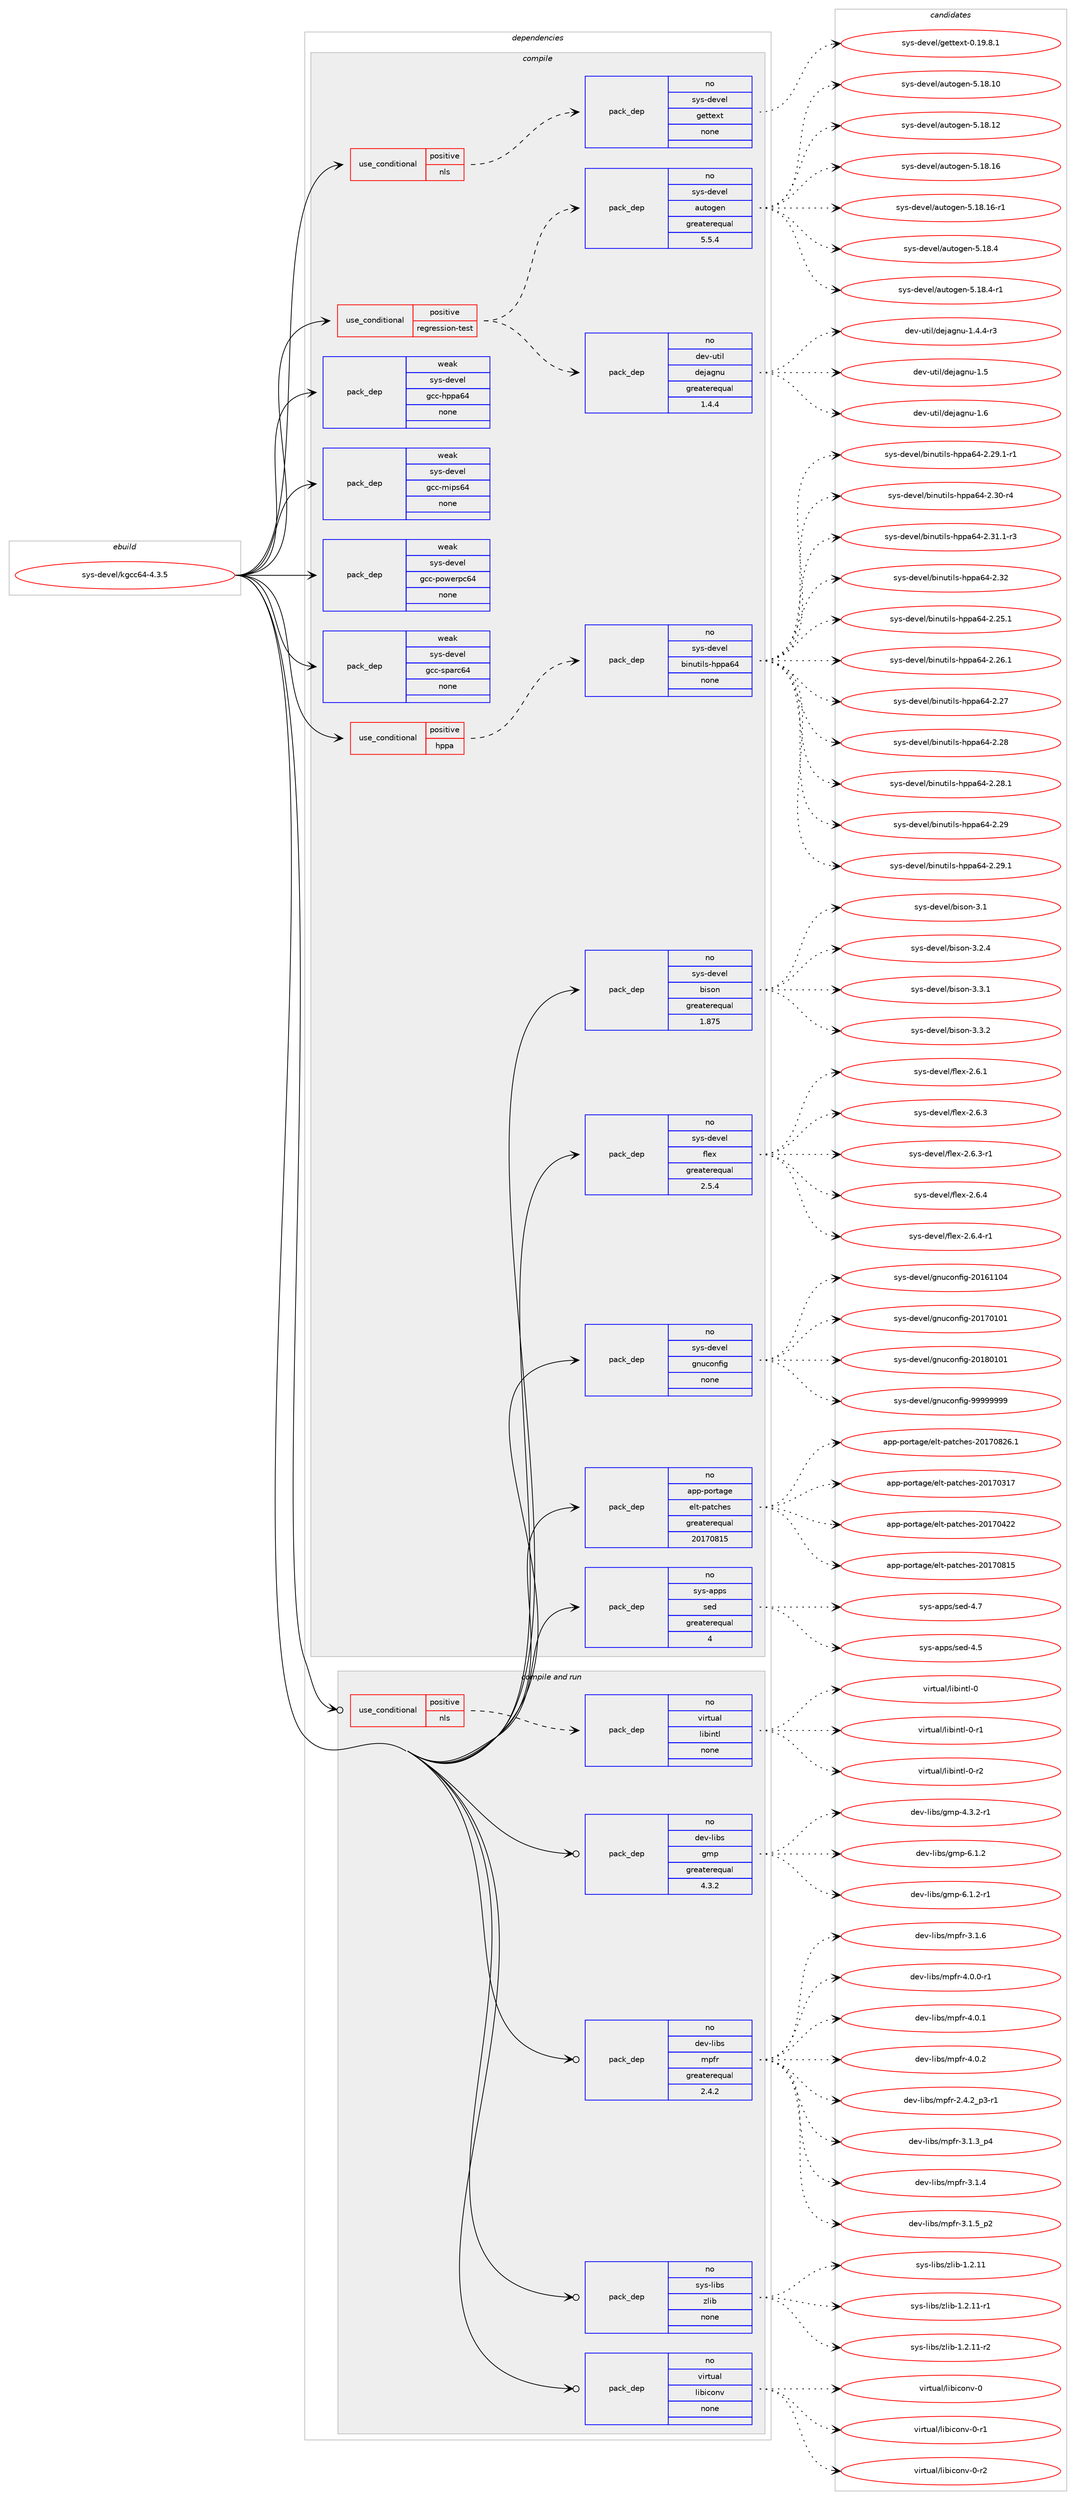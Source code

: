 digraph prolog {

# *************
# Graph options
# *************

newrank=true;
concentrate=true;
compound=true;
graph [rankdir=LR,fontname=Helvetica,fontsize=10,ranksep=1.5];#, ranksep=2.5, nodesep=0.2];
edge  [arrowhead=vee];
node  [fontname=Helvetica,fontsize=10];

# **********
# The ebuild
# **********

subgraph cluster_leftcol {
color=gray;
rank=same;
label=<<i>ebuild</i>>;
id [label="sys-devel/kgcc64-4.3.5", color=red, width=4, href="../sys-devel/kgcc64-4.3.5.svg"];
}

# ****************
# The dependencies
# ****************

subgraph cluster_midcol {
color=gray;
label=<<i>dependencies</i>>;
subgraph cluster_compile {
fillcolor="#eeeeee";
style=filled;
label=<<i>compile</i>>;
subgraph cond459909 {
dependency1728791 [label=<<TABLE BORDER="0" CELLBORDER="1" CELLSPACING="0" CELLPADDING="4"><TR><TD ROWSPAN="3" CELLPADDING="10">use_conditional</TD></TR><TR><TD>positive</TD></TR><TR><TD>hppa</TD></TR></TABLE>>, shape=none, color=red];
subgraph pack1240566 {
dependency1728792 [label=<<TABLE BORDER="0" CELLBORDER="1" CELLSPACING="0" CELLPADDING="4" WIDTH="220"><TR><TD ROWSPAN="6" CELLPADDING="30">pack_dep</TD></TR><TR><TD WIDTH="110">no</TD></TR><TR><TD>sys-devel</TD></TR><TR><TD>binutils-hppa64</TD></TR><TR><TD>none</TD></TR><TR><TD></TD></TR></TABLE>>, shape=none, color=blue];
}
dependency1728791:e -> dependency1728792:w [weight=20,style="dashed",arrowhead="vee"];
}
id:e -> dependency1728791:w [weight=20,style="solid",arrowhead="vee"];
subgraph cond459910 {
dependency1728793 [label=<<TABLE BORDER="0" CELLBORDER="1" CELLSPACING="0" CELLPADDING="4"><TR><TD ROWSPAN="3" CELLPADDING="10">use_conditional</TD></TR><TR><TD>positive</TD></TR><TR><TD>nls</TD></TR></TABLE>>, shape=none, color=red];
subgraph pack1240567 {
dependency1728794 [label=<<TABLE BORDER="0" CELLBORDER="1" CELLSPACING="0" CELLPADDING="4" WIDTH="220"><TR><TD ROWSPAN="6" CELLPADDING="30">pack_dep</TD></TR><TR><TD WIDTH="110">no</TD></TR><TR><TD>sys-devel</TD></TR><TR><TD>gettext</TD></TR><TR><TD>none</TD></TR><TR><TD></TD></TR></TABLE>>, shape=none, color=blue];
}
dependency1728793:e -> dependency1728794:w [weight=20,style="dashed",arrowhead="vee"];
}
id:e -> dependency1728793:w [weight=20,style="solid",arrowhead="vee"];
subgraph cond459911 {
dependency1728795 [label=<<TABLE BORDER="0" CELLBORDER="1" CELLSPACING="0" CELLPADDING="4"><TR><TD ROWSPAN="3" CELLPADDING="10">use_conditional</TD></TR><TR><TD>positive</TD></TR><TR><TD>regression-test</TD></TR></TABLE>>, shape=none, color=red];
subgraph pack1240568 {
dependency1728796 [label=<<TABLE BORDER="0" CELLBORDER="1" CELLSPACING="0" CELLPADDING="4" WIDTH="220"><TR><TD ROWSPAN="6" CELLPADDING="30">pack_dep</TD></TR><TR><TD WIDTH="110">no</TD></TR><TR><TD>dev-util</TD></TR><TR><TD>dejagnu</TD></TR><TR><TD>greaterequal</TD></TR><TR><TD>1.4.4</TD></TR></TABLE>>, shape=none, color=blue];
}
dependency1728795:e -> dependency1728796:w [weight=20,style="dashed",arrowhead="vee"];
subgraph pack1240569 {
dependency1728797 [label=<<TABLE BORDER="0" CELLBORDER="1" CELLSPACING="0" CELLPADDING="4" WIDTH="220"><TR><TD ROWSPAN="6" CELLPADDING="30">pack_dep</TD></TR><TR><TD WIDTH="110">no</TD></TR><TR><TD>sys-devel</TD></TR><TR><TD>autogen</TD></TR><TR><TD>greaterequal</TD></TR><TR><TD>5.5.4</TD></TR></TABLE>>, shape=none, color=blue];
}
dependency1728795:e -> dependency1728797:w [weight=20,style="dashed",arrowhead="vee"];
}
id:e -> dependency1728795:w [weight=20,style="solid",arrowhead="vee"];
subgraph pack1240570 {
dependency1728798 [label=<<TABLE BORDER="0" CELLBORDER="1" CELLSPACING="0" CELLPADDING="4" WIDTH="220"><TR><TD ROWSPAN="6" CELLPADDING="30">pack_dep</TD></TR><TR><TD WIDTH="110">no</TD></TR><TR><TD>app-portage</TD></TR><TR><TD>elt-patches</TD></TR><TR><TD>greaterequal</TD></TR><TR><TD>20170815</TD></TR></TABLE>>, shape=none, color=blue];
}
id:e -> dependency1728798:w [weight=20,style="solid",arrowhead="vee"];
subgraph pack1240571 {
dependency1728799 [label=<<TABLE BORDER="0" CELLBORDER="1" CELLSPACING="0" CELLPADDING="4" WIDTH="220"><TR><TD ROWSPAN="6" CELLPADDING="30">pack_dep</TD></TR><TR><TD WIDTH="110">no</TD></TR><TR><TD>sys-apps</TD></TR><TR><TD>sed</TD></TR><TR><TD>greaterequal</TD></TR><TR><TD>4</TD></TR></TABLE>>, shape=none, color=blue];
}
id:e -> dependency1728799:w [weight=20,style="solid",arrowhead="vee"];
subgraph pack1240572 {
dependency1728800 [label=<<TABLE BORDER="0" CELLBORDER="1" CELLSPACING="0" CELLPADDING="4" WIDTH="220"><TR><TD ROWSPAN="6" CELLPADDING="30">pack_dep</TD></TR><TR><TD WIDTH="110">no</TD></TR><TR><TD>sys-devel</TD></TR><TR><TD>bison</TD></TR><TR><TD>greaterequal</TD></TR><TR><TD>1.875</TD></TR></TABLE>>, shape=none, color=blue];
}
id:e -> dependency1728800:w [weight=20,style="solid",arrowhead="vee"];
subgraph pack1240573 {
dependency1728801 [label=<<TABLE BORDER="0" CELLBORDER="1" CELLSPACING="0" CELLPADDING="4" WIDTH="220"><TR><TD ROWSPAN="6" CELLPADDING="30">pack_dep</TD></TR><TR><TD WIDTH="110">no</TD></TR><TR><TD>sys-devel</TD></TR><TR><TD>flex</TD></TR><TR><TD>greaterequal</TD></TR><TR><TD>2.5.4</TD></TR></TABLE>>, shape=none, color=blue];
}
id:e -> dependency1728801:w [weight=20,style="solid",arrowhead="vee"];
subgraph pack1240574 {
dependency1728802 [label=<<TABLE BORDER="0" CELLBORDER="1" CELLSPACING="0" CELLPADDING="4" WIDTH="220"><TR><TD ROWSPAN="6" CELLPADDING="30">pack_dep</TD></TR><TR><TD WIDTH="110">no</TD></TR><TR><TD>sys-devel</TD></TR><TR><TD>gnuconfig</TD></TR><TR><TD>none</TD></TR><TR><TD></TD></TR></TABLE>>, shape=none, color=blue];
}
id:e -> dependency1728802:w [weight=20,style="solid",arrowhead="vee"];
subgraph pack1240575 {
dependency1728803 [label=<<TABLE BORDER="0" CELLBORDER="1" CELLSPACING="0" CELLPADDING="4" WIDTH="220"><TR><TD ROWSPAN="6" CELLPADDING="30">pack_dep</TD></TR><TR><TD WIDTH="110">weak</TD></TR><TR><TD>sys-devel</TD></TR><TR><TD>gcc-hppa64</TD></TR><TR><TD>none</TD></TR><TR><TD></TD></TR></TABLE>>, shape=none, color=blue];
}
id:e -> dependency1728803:w [weight=20,style="solid",arrowhead="vee"];
subgraph pack1240576 {
dependency1728804 [label=<<TABLE BORDER="0" CELLBORDER="1" CELLSPACING="0" CELLPADDING="4" WIDTH="220"><TR><TD ROWSPAN="6" CELLPADDING="30">pack_dep</TD></TR><TR><TD WIDTH="110">weak</TD></TR><TR><TD>sys-devel</TD></TR><TR><TD>gcc-mips64</TD></TR><TR><TD>none</TD></TR><TR><TD></TD></TR></TABLE>>, shape=none, color=blue];
}
id:e -> dependency1728804:w [weight=20,style="solid",arrowhead="vee"];
subgraph pack1240577 {
dependency1728805 [label=<<TABLE BORDER="0" CELLBORDER="1" CELLSPACING="0" CELLPADDING="4" WIDTH="220"><TR><TD ROWSPAN="6" CELLPADDING="30">pack_dep</TD></TR><TR><TD WIDTH="110">weak</TD></TR><TR><TD>sys-devel</TD></TR><TR><TD>gcc-powerpc64</TD></TR><TR><TD>none</TD></TR><TR><TD></TD></TR></TABLE>>, shape=none, color=blue];
}
id:e -> dependency1728805:w [weight=20,style="solid",arrowhead="vee"];
subgraph pack1240578 {
dependency1728806 [label=<<TABLE BORDER="0" CELLBORDER="1" CELLSPACING="0" CELLPADDING="4" WIDTH="220"><TR><TD ROWSPAN="6" CELLPADDING="30">pack_dep</TD></TR><TR><TD WIDTH="110">weak</TD></TR><TR><TD>sys-devel</TD></TR><TR><TD>gcc-sparc64</TD></TR><TR><TD>none</TD></TR><TR><TD></TD></TR></TABLE>>, shape=none, color=blue];
}
id:e -> dependency1728806:w [weight=20,style="solid",arrowhead="vee"];
}
subgraph cluster_compileandrun {
fillcolor="#eeeeee";
style=filled;
label=<<i>compile and run</i>>;
subgraph cond459912 {
dependency1728807 [label=<<TABLE BORDER="0" CELLBORDER="1" CELLSPACING="0" CELLPADDING="4"><TR><TD ROWSPAN="3" CELLPADDING="10">use_conditional</TD></TR><TR><TD>positive</TD></TR><TR><TD>nls</TD></TR></TABLE>>, shape=none, color=red];
subgraph pack1240579 {
dependency1728808 [label=<<TABLE BORDER="0" CELLBORDER="1" CELLSPACING="0" CELLPADDING="4" WIDTH="220"><TR><TD ROWSPAN="6" CELLPADDING="30">pack_dep</TD></TR><TR><TD WIDTH="110">no</TD></TR><TR><TD>virtual</TD></TR><TR><TD>libintl</TD></TR><TR><TD>none</TD></TR><TR><TD></TD></TR></TABLE>>, shape=none, color=blue];
}
dependency1728807:e -> dependency1728808:w [weight=20,style="dashed",arrowhead="vee"];
}
id:e -> dependency1728807:w [weight=20,style="solid",arrowhead="odotvee"];
subgraph pack1240580 {
dependency1728809 [label=<<TABLE BORDER="0" CELLBORDER="1" CELLSPACING="0" CELLPADDING="4" WIDTH="220"><TR><TD ROWSPAN="6" CELLPADDING="30">pack_dep</TD></TR><TR><TD WIDTH="110">no</TD></TR><TR><TD>dev-libs</TD></TR><TR><TD>gmp</TD></TR><TR><TD>greaterequal</TD></TR><TR><TD>4.3.2</TD></TR></TABLE>>, shape=none, color=blue];
}
id:e -> dependency1728809:w [weight=20,style="solid",arrowhead="odotvee"];
subgraph pack1240581 {
dependency1728810 [label=<<TABLE BORDER="0" CELLBORDER="1" CELLSPACING="0" CELLPADDING="4" WIDTH="220"><TR><TD ROWSPAN="6" CELLPADDING="30">pack_dep</TD></TR><TR><TD WIDTH="110">no</TD></TR><TR><TD>dev-libs</TD></TR><TR><TD>mpfr</TD></TR><TR><TD>greaterequal</TD></TR><TR><TD>2.4.2</TD></TR></TABLE>>, shape=none, color=blue];
}
id:e -> dependency1728810:w [weight=20,style="solid",arrowhead="odotvee"];
subgraph pack1240582 {
dependency1728811 [label=<<TABLE BORDER="0" CELLBORDER="1" CELLSPACING="0" CELLPADDING="4" WIDTH="220"><TR><TD ROWSPAN="6" CELLPADDING="30">pack_dep</TD></TR><TR><TD WIDTH="110">no</TD></TR><TR><TD>sys-libs</TD></TR><TR><TD>zlib</TD></TR><TR><TD>none</TD></TR><TR><TD></TD></TR></TABLE>>, shape=none, color=blue];
}
id:e -> dependency1728811:w [weight=20,style="solid",arrowhead="odotvee"];
subgraph pack1240583 {
dependency1728812 [label=<<TABLE BORDER="0" CELLBORDER="1" CELLSPACING="0" CELLPADDING="4" WIDTH="220"><TR><TD ROWSPAN="6" CELLPADDING="30">pack_dep</TD></TR><TR><TD WIDTH="110">no</TD></TR><TR><TD>virtual</TD></TR><TR><TD>libiconv</TD></TR><TR><TD>none</TD></TR><TR><TD></TD></TR></TABLE>>, shape=none, color=blue];
}
id:e -> dependency1728812:w [weight=20,style="solid",arrowhead="odotvee"];
}
subgraph cluster_run {
fillcolor="#eeeeee";
style=filled;
label=<<i>run</i>>;
}
}

# **************
# The candidates
# **************

subgraph cluster_choices {
rank=same;
color=gray;
label=<<i>candidates</i>>;

subgraph choice1240566 {
color=black;
nodesep=1;
choice1151211154510010111810110847981051101171161051081154510411211297545245504650534649 [label="sys-devel/binutils-hppa64-2.25.1", color=red, width=4,href="../sys-devel/binutils-hppa64-2.25.1.svg"];
choice1151211154510010111810110847981051101171161051081154510411211297545245504650544649 [label="sys-devel/binutils-hppa64-2.26.1", color=red, width=4,href="../sys-devel/binutils-hppa64-2.26.1.svg"];
choice115121115451001011181011084798105110117116105108115451041121129754524550465055 [label="sys-devel/binutils-hppa64-2.27", color=red, width=4,href="../sys-devel/binutils-hppa64-2.27.svg"];
choice115121115451001011181011084798105110117116105108115451041121129754524550465056 [label="sys-devel/binutils-hppa64-2.28", color=red, width=4,href="../sys-devel/binutils-hppa64-2.28.svg"];
choice1151211154510010111810110847981051101171161051081154510411211297545245504650564649 [label="sys-devel/binutils-hppa64-2.28.1", color=red, width=4,href="../sys-devel/binutils-hppa64-2.28.1.svg"];
choice115121115451001011181011084798105110117116105108115451041121129754524550465057 [label="sys-devel/binutils-hppa64-2.29", color=red, width=4,href="../sys-devel/binutils-hppa64-2.29.svg"];
choice1151211154510010111810110847981051101171161051081154510411211297545245504650574649 [label="sys-devel/binutils-hppa64-2.29.1", color=red, width=4,href="../sys-devel/binutils-hppa64-2.29.1.svg"];
choice11512111545100101118101108479810511011711610510811545104112112975452455046505746494511449 [label="sys-devel/binutils-hppa64-2.29.1-r1", color=red, width=4,href="../sys-devel/binutils-hppa64-2.29.1-r1.svg"];
choice1151211154510010111810110847981051101171161051081154510411211297545245504651484511452 [label="sys-devel/binutils-hppa64-2.30-r4", color=red, width=4,href="../sys-devel/binutils-hppa64-2.30-r4.svg"];
choice11512111545100101118101108479810511011711610510811545104112112975452455046514946494511451 [label="sys-devel/binutils-hppa64-2.31.1-r3", color=red, width=4,href="../sys-devel/binutils-hppa64-2.31.1-r3.svg"];
choice115121115451001011181011084798105110117116105108115451041121129754524550465150 [label="sys-devel/binutils-hppa64-2.32", color=red, width=4,href="../sys-devel/binutils-hppa64-2.32.svg"];
dependency1728792:e -> choice1151211154510010111810110847981051101171161051081154510411211297545245504650534649:w [style=dotted,weight="100"];
dependency1728792:e -> choice1151211154510010111810110847981051101171161051081154510411211297545245504650544649:w [style=dotted,weight="100"];
dependency1728792:e -> choice115121115451001011181011084798105110117116105108115451041121129754524550465055:w [style=dotted,weight="100"];
dependency1728792:e -> choice115121115451001011181011084798105110117116105108115451041121129754524550465056:w [style=dotted,weight="100"];
dependency1728792:e -> choice1151211154510010111810110847981051101171161051081154510411211297545245504650564649:w [style=dotted,weight="100"];
dependency1728792:e -> choice115121115451001011181011084798105110117116105108115451041121129754524550465057:w [style=dotted,weight="100"];
dependency1728792:e -> choice1151211154510010111810110847981051101171161051081154510411211297545245504650574649:w [style=dotted,weight="100"];
dependency1728792:e -> choice11512111545100101118101108479810511011711610510811545104112112975452455046505746494511449:w [style=dotted,weight="100"];
dependency1728792:e -> choice1151211154510010111810110847981051101171161051081154510411211297545245504651484511452:w [style=dotted,weight="100"];
dependency1728792:e -> choice11512111545100101118101108479810511011711610510811545104112112975452455046514946494511451:w [style=dotted,weight="100"];
dependency1728792:e -> choice115121115451001011181011084798105110117116105108115451041121129754524550465150:w [style=dotted,weight="100"];
}
subgraph choice1240567 {
color=black;
nodesep=1;
choice1151211154510010111810110847103101116116101120116454846495746564649 [label="sys-devel/gettext-0.19.8.1", color=red, width=4,href="../sys-devel/gettext-0.19.8.1.svg"];
dependency1728794:e -> choice1151211154510010111810110847103101116116101120116454846495746564649:w [style=dotted,weight="100"];
}
subgraph choice1240568 {
color=black;
nodesep=1;
choice1001011184511711610510847100101106971031101174549465246524511451 [label="dev-util/dejagnu-1.4.4-r3", color=red, width=4,href="../dev-util/dejagnu-1.4.4-r3.svg"];
choice10010111845117116105108471001011069710311011745494653 [label="dev-util/dejagnu-1.5", color=red, width=4,href="../dev-util/dejagnu-1.5.svg"];
choice10010111845117116105108471001011069710311011745494654 [label="dev-util/dejagnu-1.6", color=red, width=4,href="../dev-util/dejagnu-1.6.svg"];
dependency1728796:e -> choice1001011184511711610510847100101106971031101174549465246524511451:w [style=dotted,weight="100"];
dependency1728796:e -> choice10010111845117116105108471001011069710311011745494653:w [style=dotted,weight="100"];
dependency1728796:e -> choice10010111845117116105108471001011069710311011745494654:w [style=dotted,weight="100"];
}
subgraph choice1240569 {
color=black;
nodesep=1;
choice1151211154510010111810110847971171161111031011104553464956464948 [label="sys-devel/autogen-5.18.10", color=red, width=4,href="../sys-devel/autogen-5.18.10.svg"];
choice1151211154510010111810110847971171161111031011104553464956464950 [label="sys-devel/autogen-5.18.12", color=red, width=4,href="../sys-devel/autogen-5.18.12.svg"];
choice1151211154510010111810110847971171161111031011104553464956464954 [label="sys-devel/autogen-5.18.16", color=red, width=4,href="../sys-devel/autogen-5.18.16.svg"];
choice11512111545100101118101108479711711611110310111045534649564649544511449 [label="sys-devel/autogen-5.18.16-r1", color=red, width=4,href="../sys-devel/autogen-5.18.16-r1.svg"];
choice11512111545100101118101108479711711611110310111045534649564652 [label="sys-devel/autogen-5.18.4", color=red, width=4,href="../sys-devel/autogen-5.18.4.svg"];
choice115121115451001011181011084797117116111103101110455346495646524511449 [label="sys-devel/autogen-5.18.4-r1", color=red, width=4,href="../sys-devel/autogen-5.18.4-r1.svg"];
dependency1728797:e -> choice1151211154510010111810110847971171161111031011104553464956464948:w [style=dotted,weight="100"];
dependency1728797:e -> choice1151211154510010111810110847971171161111031011104553464956464950:w [style=dotted,weight="100"];
dependency1728797:e -> choice1151211154510010111810110847971171161111031011104553464956464954:w [style=dotted,weight="100"];
dependency1728797:e -> choice11512111545100101118101108479711711611110310111045534649564649544511449:w [style=dotted,weight="100"];
dependency1728797:e -> choice11512111545100101118101108479711711611110310111045534649564652:w [style=dotted,weight="100"];
dependency1728797:e -> choice115121115451001011181011084797117116111103101110455346495646524511449:w [style=dotted,weight="100"];
}
subgraph choice1240570 {
color=black;
nodesep=1;
choice97112112451121111141169710310147101108116451129711699104101115455048495548514955 [label="app-portage/elt-patches-20170317", color=red, width=4,href="../app-portage/elt-patches-20170317.svg"];
choice97112112451121111141169710310147101108116451129711699104101115455048495548525050 [label="app-portage/elt-patches-20170422", color=red, width=4,href="../app-portage/elt-patches-20170422.svg"];
choice97112112451121111141169710310147101108116451129711699104101115455048495548564953 [label="app-portage/elt-patches-20170815", color=red, width=4,href="../app-portage/elt-patches-20170815.svg"];
choice971121124511211111411697103101471011081164511297116991041011154550484955485650544649 [label="app-portage/elt-patches-20170826.1", color=red, width=4,href="../app-portage/elt-patches-20170826.1.svg"];
dependency1728798:e -> choice97112112451121111141169710310147101108116451129711699104101115455048495548514955:w [style=dotted,weight="100"];
dependency1728798:e -> choice97112112451121111141169710310147101108116451129711699104101115455048495548525050:w [style=dotted,weight="100"];
dependency1728798:e -> choice97112112451121111141169710310147101108116451129711699104101115455048495548564953:w [style=dotted,weight="100"];
dependency1728798:e -> choice971121124511211111411697103101471011081164511297116991041011154550484955485650544649:w [style=dotted,weight="100"];
}
subgraph choice1240571 {
color=black;
nodesep=1;
choice11512111545971121121154711510110045524653 [label="sys-apps/sed-4.5", color=red, width=4,href="../sys-apps/sed-4.5.svg"];
choice11512111545971121121154711510110045524655 [label="sys-apps/sed-4.7", color=red, width=4,href="../sys-apps/sed-4.7.svg"];
dependency1728799:e -> choice11512111545971121121154711510110045524653:w [style=dotted,weight="100"];
dependency1728799:e -> choice11512111545971121121154711510110045524655:w [style=dotted,weight="100"];
}
subgraph choice1240572 {
color=black;
nodesep=1;
choice11512111545100101118101108479810511511111045514649 [label="sys-devel/bison-3.1", color=red, width=4,href="../sys-devel/bison-3.1.svg"];
choice115121115451001011181011084798105115111110455146504652 [label="sys-devel/bison-3.2.4", color=red, width=4,href="../sys-devel/bison-3.2.4.svg"];
choice115121115451001011181011084798105115111110455146514649 [label="sys-devel/bison-3.3.1", color=red, width=4,href="../sys-devel/bison-3.3.1.svg"];
choice115121115451001011181011084798105115111110455146514650 [label="sys-devel/bison-3.3.2", color=red, width=4,href="../sys-devel/bison-3.3.2.svg"];
dependency1728800:e -> choice11512111545100101118101108479810511511111045514649:w [style=dotted,weight="100"];
dependency1728800:e -> choice115121115451001011181011084798105115111110455146504652:w [style=dotted,weight="100"];
dependency1728800:e -> choice115121115451001011181011084798105115111110455146514649:w [style=dotted,weight="100"];
dependency1728800:e -> choice115121115451001011181011084798105115111110455146514650:w [style=dotted,weight="100"];
}
subgraph choice1240573 {
color=black;
nodesep=1;
choice1151211154510010111810110847102108101120455046544649 [label="sys-devel/flex-2.6.1", color=red, width=4,href="../sys-devel/flex-2.6.1.svg"];
choice1151211154510010111810110847102108101120455046544651 [label="sys-devel/flex-2.6.3", color=red, width=4,href="../sys-devel/flex-2.6.3.svg"];
choice11512111545100101118101108471021081011204550465446514511449 [label="sys-devel/flex-2.6.3-r1", color=red, width=4,href="../sys-devel/flex-2.6.3-r1.svg"];
choice1151211154510010111810110847102108101120455046544652 [label="sys-devel/flex-2.6.4", color=red, width=4,href="../sys-devel/flex-2.6.4.svg"];
choice11512111545100101118101108471021081011204550465446524511449 [label="sys-devel/flex-2.6.4-r1", color=red, width=4,href="../sys-devel/flex-2.6.4-r1.svg"];
dependency1728801:e -> choice1151211154510010111810110847102108101120455046544649:w [style=dotted,weight="100"];
dependency1728801:e -> choice1151211154510010111810110847102108101120455046544651:w [style=dotted,weight="100"];
dependency1728801:e -> choice11512111545100101118101108471021081011204550465446514511449:w [style=dotted,weight="100"];
dependency1728801:e -> choice1151211154510010111810110847102108101120455046544652:w [style=dotted,weight="100"];
dependency1728801:e -> choice11512111545100101118101108471021081011204550465446524511449:w [style=dotted,weight="100"];
}
subgraph choice1240574 {
color=black;
nodesep=1;
choice115121115451001011181011084710311011799111110102105103455048495449494852 [label="sys-devel/gnuconfig-20161104", color=red, width=4,href="../sys-devel/gnuconfig-20161104.svg"];
choice115121115451001011181011084710311011799111110102105103455048495548494849 [label="sys-devel/gnuconfig-20170101", color=red, width=4,href="../sys-devel/gnuconfig-20170101.svg"];
choice115121115451001011181011084710311011799111110102105103455048495648494849 [label="sys-devel/gnuconfig-20180101", color=red, width=4,href="../sys-devel/gnuconfig-20180101.svg"];
choice115121115451001011181011084710311011799111110102105103455757575757575757 [label="sys-devel/gnuconfig-99999999", color=red, width=4,href="../sys-devel/gnuconfig-99999999.svg"];
dependency1728802:e -> choice115121115451001011181011084710311011799111110102105103455048495449494852:w [style=dotted,weight="100"];
dependency1728802:e -> choice115121115451001011181011084710311011799111110102105103455048495548494849:w [style=dotted,weight="100"];
dependency1728802:e -> choice115121115451001011181011084710311011799111110102105103455048495648494849:w [style=dotted,weight="100"];
dependency1728802:e -> choice115121115451001011181011084710311011799111110102105103455757575757575757:w [style=dotted,weight="100"];
}
subgraph choice1240575 {
color=black;
nodesep=1;
}
subgraph choice1240576 {
color=black;
nodesep=1;
}
subgraph choice1240577 {
color=black;
nodesep=1;
}
subgraph choice1240578 {
color=black;
nodesep=1;
}
subgraph choice1240579 {
color=black;
nodesep=1;
choice1181051141161179710847108105981051101161084548 [label="virtual/libintl-0", color=red, width=4,href="../virtual/libintl-0.svg"];
choice11810511411611797108471081059810511011610845484511449 [label="virtual/libintl-0-r1", color=red, width=4,href="../virtual/libintl-0-r1.svg"];
choice11810511411611797108471081059810511011610845484511450 [label="virtual/libintl-0-r2", color=red, width=4,href="../virtual/libintl-0-r2.svg"];
dependency1728808:e -> choice1181051141161179710847108105981051101161084548:w [style=dotted,weight="100"];
dependency1728808:e -> choice11810511411611797108471081059810511011610845484511449:w [style=dotted,weight="100"];
dependency1728808:e -> choice11810511411611797108471081059810511011610845484511450:w [style=dotted,weight="100"];
}
subgraph choice1240580 {
color=black;
nodesep=1;
choice1001011184510810598115471031091124552465146504511449 [label="dev-libs/gmp-4.3.2-r1", color=red, width=4,href="../dev-libs/gmp-4.3.2-r1.svg"];
choice100101118451081059811547103109112455446494650 [label="dev-libs/gmp-6.1.2", color=red, width=4,href="../dev-libs/gmp-6.1.2.svg"];
choice1001011184510810598115471031091124554464946504511449 [label="dev-libs/gmp-6.1.2-r1", color=red, width=4,href="../dev-libs/gmp-6.1.2-r1.svg"];
dependency1728809:e -> choice1001011184510810598115471031091124552465146504511449:w [style=dotted,weight="100"];
dependency1728809:e -> choice100101118451081059811547103109112455446494650:w [style=dotted,weight="100"];
dependency1728809:e -> choice1001011184510810598115471031091124554464946504511449:w [style=dotted,weight="100"];
}
subgraph choice1240581 {
color=black;
nodesep=1;
choice10010111845108105981154710911210211445504652465095112514511449 [label="dev-libs/mpfr-2.4.2_p3-r1", color=red, width=4,href="../dev-libs/mpfr-2.4.2_p3-r1.svg"];
choice1001011184510810598115471091121021144551464946519511252 [label="dev-libs/mpfr-3.1.3_p4", color=red, width=4,href="../dev-libs/mpfr-3.1.3_p4.svg"];
choice100101118451081059811547109112102114455146494652 [label="dev-libs/mpfr-3.1.4", color=red, width=4,href="../dev-libs/mpfr-3.1.4.svg"];
choice1001011184510810598115471091121021144551464946539511250 [label="dev-libs/mpfr-3.1.5_p2", color=red, width=4,href="../dev-libs/mpfr-3.1.5_p2.svg"];
choice100101118451081059811547109112102114455146494654 [label="dev-libs/mpfr-3.1.6", color=red, width=4,href="../dev-libs/mpfr-3.1.6.svg"];
choice1001011184510810598115471091121021144552464846484511449 [label="dev-libs/mpfr-4.0.0-r1", color=red, width=4,href="../dev-libs/mpfr-4.0.0-r1.svg"];
choice100101118451081059811547109112102114455246484649 [label="dev-libs/mpfr-4.0.1", color=red, width=4,href="../dev-libs/mpfr-4.0.1.svg"];
choice100101118451081059811547109112102114455246484650 [label="dev-libs/mpfr-4.0.2", color=red, width=4,href="../dev-libs/mpfr-4.0.2.svg"];
dependency1728810:e -> choice10010111845108105981154710911210211445504652465095112514511449:w [style=dotted,weight="100"];
dependency1728810:e -> choice1001011184510810598115471091121021144551464946519511252:w [style=dotted,weight="100"];
dependency1728810:e -> choice100101118451081059811547109112102114455146494652:w [style=dotted,weight="100"];
dependency1728810:e -> choice1001011184510810598115471091121021144551464946539511250:w [style=dotted,weight="100"];
dependency1728810:e -> choice100101118451081059811547109112102114455146494654:w [style=dotted,weight="100"];
dependency1728810:e -> choice1001011184510810598115471091121021144552464846484511449:w [style=dotted,weight="100"];
dependency1728810:e -> choice100101118451081059811547109112102114455246484649:w [style=dotted,weight="100"];
dependency1728810:e -> choice100101118451081059811547109112102114455246484650:w [style=dotted,weight="100"];
}
subgraph choice1240582 {
color=black;
nodesep=1;
choice1151211154510810598115471221081059845494650464949 [label="sys-libs/zlib-1.2.11", color=red, width=4,href="../sys-libs/zlib-1.2.11.svg"];
choice11512111545108105981154712210810598454946504649494511449 [label="sys-libs/zlib-1.2.11-r1", color=red, width=4,href="../sys-libs/zlib-1.2.11-r1.svg"];
choice11512111545108105981154712210810598454946504649494511450 [label="sys-libs/zlib-1.2.11-r2", color=red, width=4,href="../sys-libs/zlib-1.2.11-r2.svg"];
dependency1728811:e -> choice1151211154510810598115471221081059845494650464949:w [style=dotted,weight="100"];
dependency1728811:e -> choice11512111545108105981154712210810598454946504649494511449:w [style=dotted,weight="100"];
dependency1728811:e -> choice11512111545108105981154712210810598454946504649494511450:w [style=dotted,weight="100"];
}
subgraph choice1240583 {
color=black;
nodesep=1;
choice118105114116117971084710810598105991111101184548 [label="virtual/libiconv-0", color=red, width=4,href="../virtual/libiconv-0.svg"];
choice1181051141161179710847108105981059911111011845484511449 [label="virtual/libiconv-0-r1", color=red, width=4,href="../virtual/libiconv-0-r1.svg"];
choice1181051141161179710847108105981059911111011845484511450 [label="virtual/libiconv-0-r2", color=red, width=4,href="../virtual/libiconv-0-r2.svg"];
dependency1728812:e -> choice118105114116117971084710810598105991111101184548:w [style=dotted,weight="100"];
dependency1728812:e -> choice1181051141161179710847108105981059911111011845484511449:w [style=dotted,weight="100"];
dependency1728812:e -> choice1181051141161179710847108105981059911111011845484511450:w [style=dotted,weight="100"];
}
}

}
